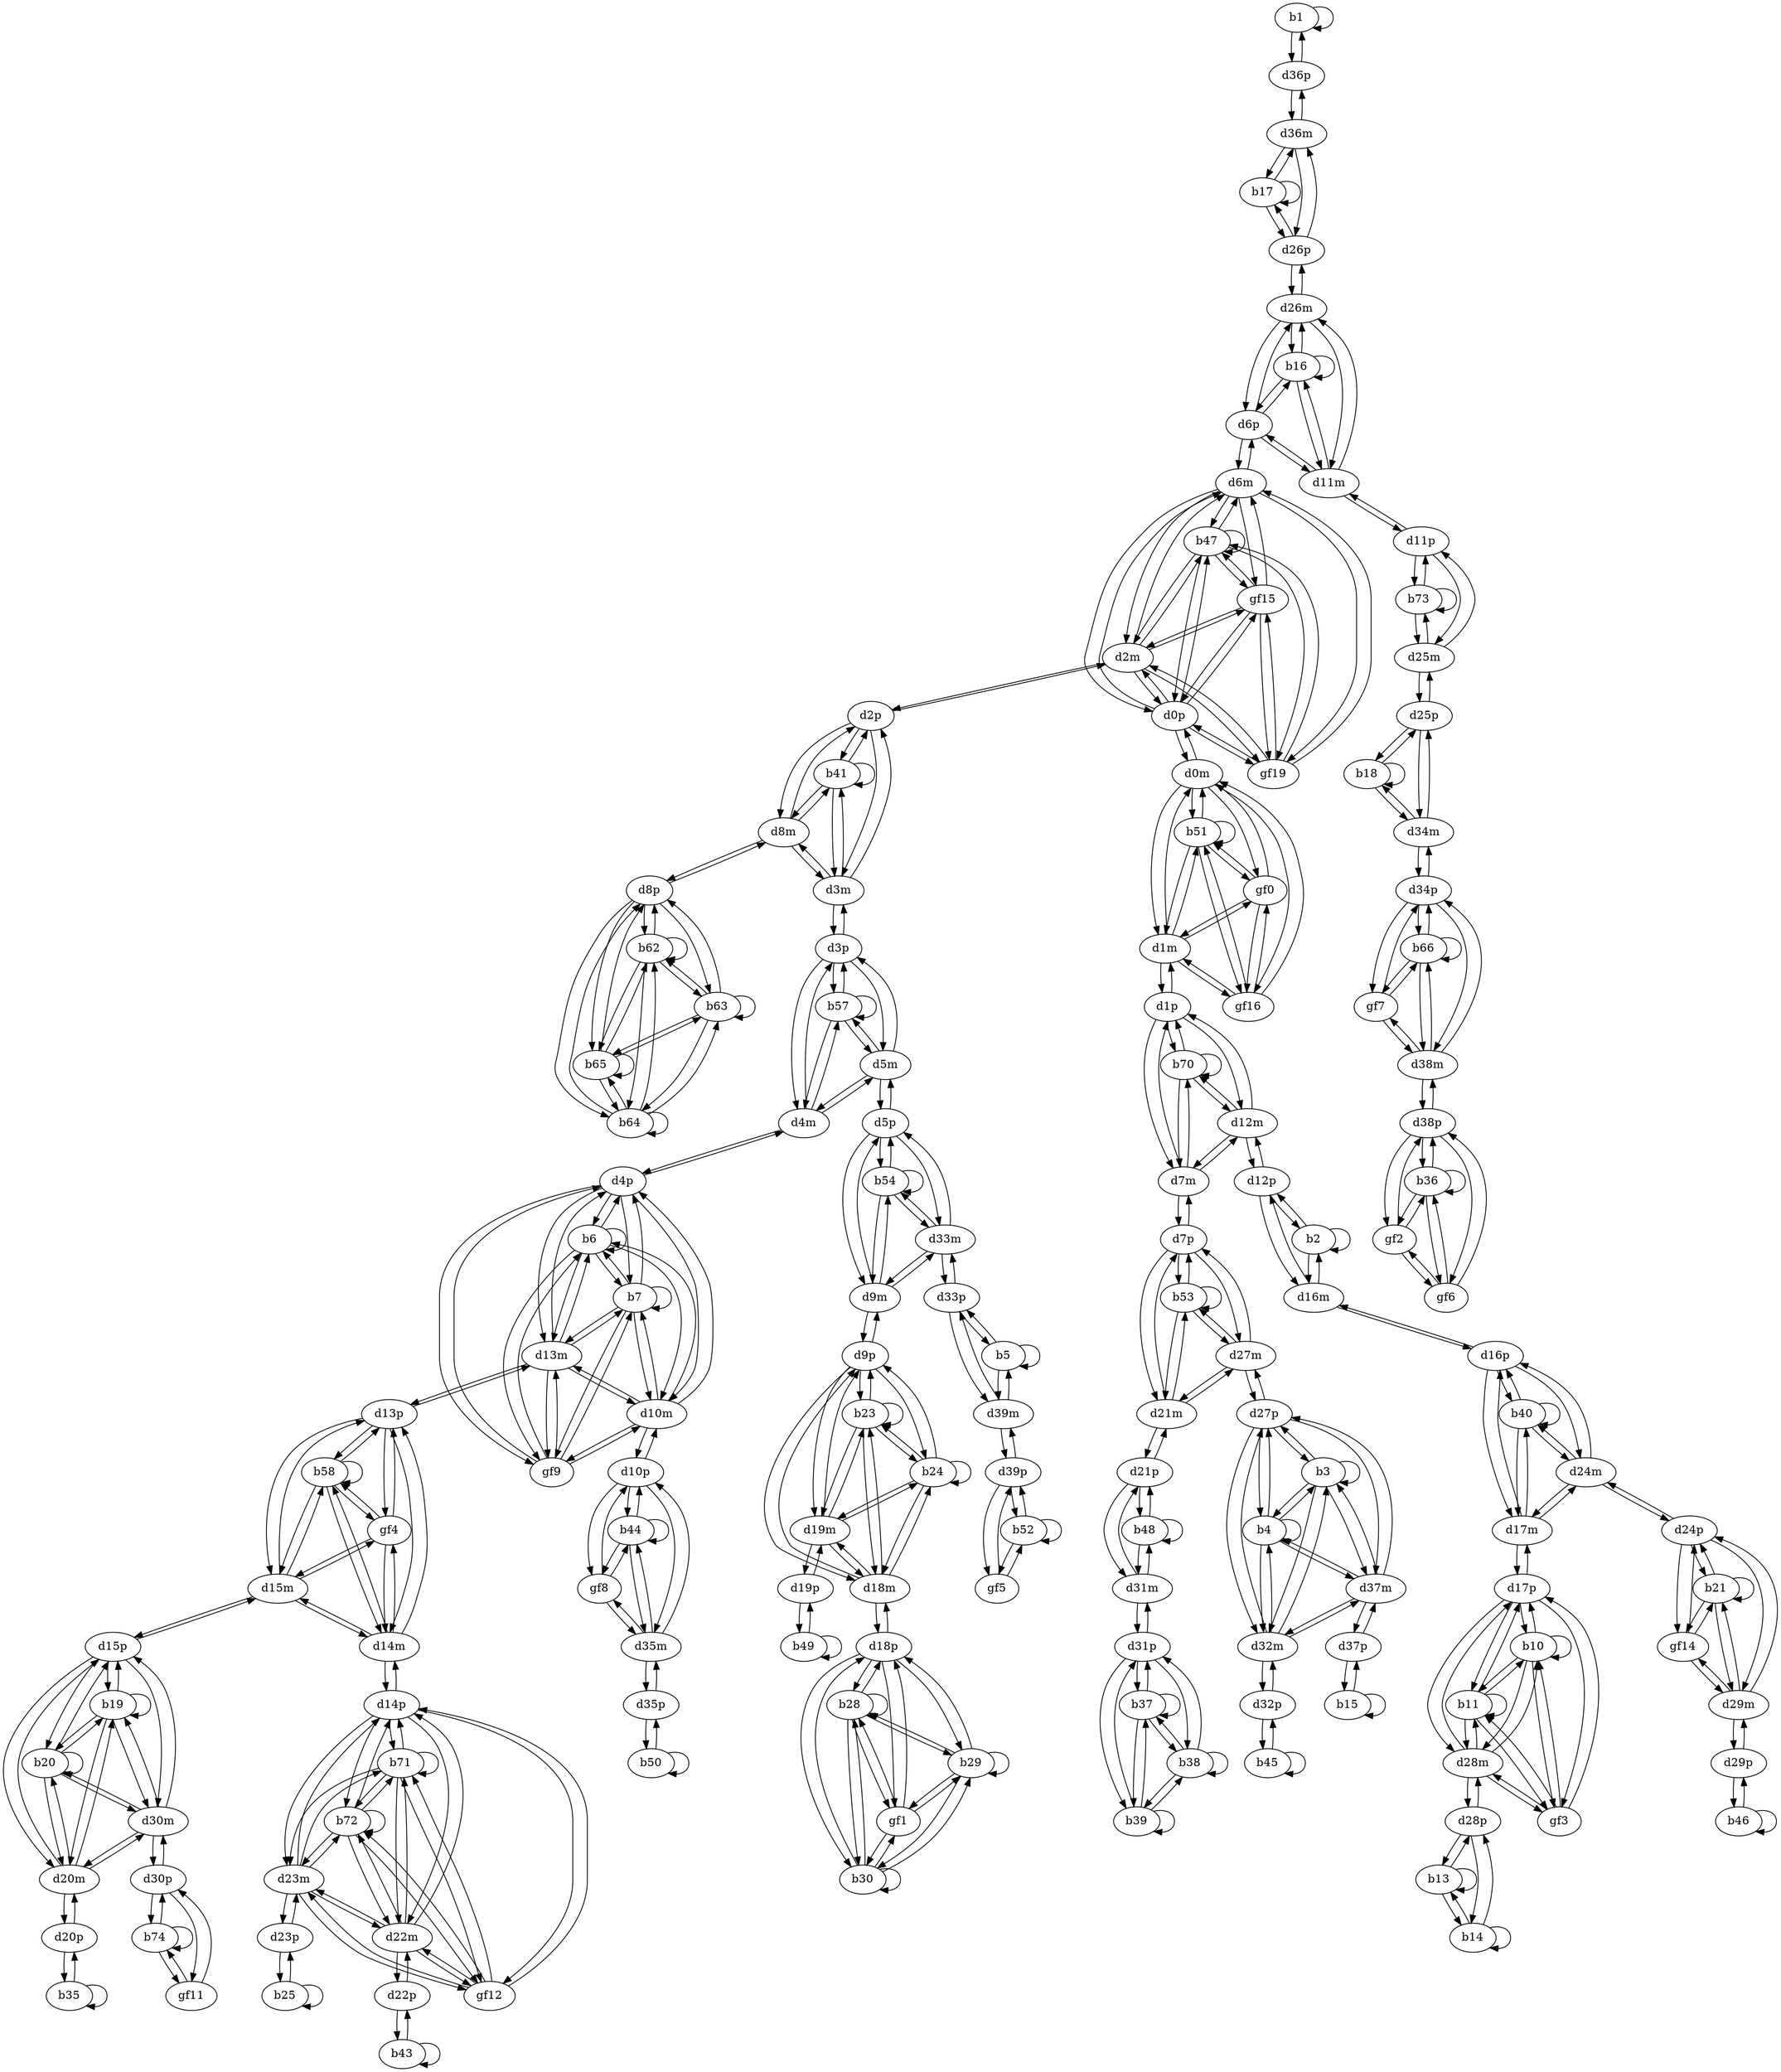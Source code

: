 digraph G {
  b1;
  b2;
  b3;
  b4;
  b5;
  b6;
  b7;
  gf9;
  b10;
  b11;
  gf3;
  b13;
  b14;
  b15;
  b16;
  b17;
  b18;
  b19;
  b20;
  b21;
  gf14;
  b23;
  b24;
  b25;
  b28;
  b29;
  b30;
  gf1;
  b35;
  b36;
  gf2;
  gf6;
  b37;
  b38;
  b39;
  b40;
  b41;
  b43;
  b44;
  gf8;
  b45;
  b46;
  b47;
  gf15;
  gf19;
  b48;
  b49;
  b50;
  b51;
  gf0;
  gf16;
  b52;
  gf5;
  b53;
  b54;
  b57;
  b58;
  gf4;
  b62;
  b63;
  b64;
  b65;
  b66;
  gf7;
  b70;
  b71;
  b72;
  gf12;
  b73;
  b74;
  gf11;
  d0m;
  d0p;
  d1m;
  d1p;
  d2m;
  d2p;
  d3m;
  d3p;
  d4m;
  d4p;
  d5m;
  d5p;
  d6m;
  d6p;
  d7m;
  d7p;
  d8m;
  d8p;
  d9m;
  d9p;
  d10m;
  d10p;
  d11m;
  d11p;
  d12m;
  d12p;
  d13m;
  d13p;
  d14m;
  d14p;
  d15m;
  d15p;
  d16m;
  d16p;
  d17m;
  d17p;
  d18m;
  d18p;
  d19m;
  d19p;
  d20m;
  d20p;
  d21m;
  d21p;
  d22m;
  d22p;
  d23m;
  d23p;
  d24m;
  d24p;
  d25m;
  d25p;
  d26m;
  d26p;
  d27m;
  d27p;
  d28m;
  d28p;
  d29m;
  d29p;
  d30m;
  d30p;
  d31m;
  d31p;
  d32m;
  d32p;
  d33m;
  d33p;
  d34m;
  d34p;
  d35m;
  d35p;
  d36m;
  d36p;
  d37m;
  d37p;
  d38m;
  d38p;
  d39m;
  d39p;
  b1 -> b1;
  b2 -> b2;
  b3 -> b3;
  b3 -> b4;
  b4 -> b3;
  b4 -> b4;
  b5 -> b5;
  b6 -> b6;
  b6 -> b7;
  b6 -> gf9;
  b7 -> b6;
  b7 -> b7;
  b7 -> gf9;
  gf9 -> b6;
  gf9 -> b7;
  b10 -> b10;
  b10 -> b11;
  b10 -> gf3;
  b11 -> b10;
  b11 -> b11;
  b11 -> gf3;
  gf3 -> b10;
  gf3 -> b11;
  b13 -> b13;
  b13 -> b14;
  b14 -> b13;
  b14 -> b14;
  b15 -> b15;
  b16 -> b16;
  b17 -> b17;
  b18 -> b18;
  b19 -> b19;
  b19 -> b20;
  b20 -> b19;
  b20 -> b20;
  b21 -> b21;
  b21 -> gf14;
  gf14 -> b21;
  b23 -> b23;
  b23 -> b24;
  b24 -> b23;
  b24 -> b24;
  b25 -> b25;
  b28 -> b28;
  b28 -> b29;
  b28 -> b30;
  b28 -> gf1;
  b29 -> b28;
  b29 -> b29;
  b29 -> b30;
  b29 -> gf1;
  b30 -> b28;
  b30 -> b29;
  b30 -> b30;
  b30 -> gf1;
  gf1 -> b28;
  gf1 -> b29;
  gf1 -> b30;
  b35 -> b35;
  b36 -> b36;
  b36 -> gf2;
  b36 -> gf6;
  gf2 -> b36;
  gf2 -> gf6;
  gf6 -> b36;
  gf6 -> gf2;
  b37 -> b37;
  b37 -> b38;
  b37 -> b39;
  b38 -> b37;
  b38 -> b38;
  b38 -> b39;
  b39 -> b37;
  b39 -> b38;
  b39 -> b39;
  b40 -> b40;
  b41 -> b41;
  b43 -> b43;
  b44 -> b44;
  b44 -> gf8;
  gf8 -> b44;
  b45 -> b45;
  b46 -> b46;
  b47 -> b47;
  b47 -> gf15;
  b47 -> gf19;
  gf15 -> b47;
  gf15 -> gf19;
  gf19 -> b47;
  gf19 -> gf15;
  b48 -> b48;
  b49 -> b49;
  b50 -> b50;
  b51 -> b51;
  b51 -> gf0;
  b51 -> gf16;
  gf0 -> b51;
  gf0 -> gf16;
  gf16 -> b51;
  gf16 -> gf0;
  b52 -> b52;
  b52 -> gf5;
  gf5 -> b52;
  b53 -> b53;
  b54 -> b54;
  b57 -> b57;
  b58 -> b58;
  b58 -> gf4;
  gf4 -> b58;
  b62 -> b62;
  b62 -> b63;
  b62 -> b64;
  b62 -> b65;
  b63 -> b62;
  b63 -> b63;
  b63 -> b64;
  b63 -> b65;
  b64 -> b62;
  b64 -> b63;
  b64 -> b64;
  b64 -> b65;
  b65 -> b62;
  b65 -> b63;
  b65 -> b64;
  b65 -> b65;
  b66 -> b66;
  b66 -> gf7;
  gf7 -> b66;
  b70 -> b70;
  b71 -> b71;
  b71 -> b72;
  b71 -> gf12;
  b72 -> b71;
  b72 -> b72;
  b72 -> gf12;
  gf12 -> b71;
  gf12 -> b72;
  b73 -> b73;
  b74 -> b74;
  b74 -> gf11;
  gf11 -> b74;
  d0m -> d0p;
  d0p -> d0m;
  b51 -> d0m;
  d0m -> b51;
  gf0 -> d0m;
  d0m -> gf0;
  gf16 -> d0m;
  d0m -> gf16;
  b47 -> d0p;
  d0p -> b47;
  gf15 -> d0p;
  d0p -> gf15;
  gf19 -> d0p;
  d0p -> gf19;
  d1m -> d1p;
  d1p -> d1m;
  b51 -> d1m;
  d1m -> b51;
  gf0 -> d1m;
  d1m -> gf0;
  gf16 -> d1m;
  d1m -> gf16;
  b70 -> d1p;
  d1p -> b70;
  d2m -> d2p;
  d2p -> d2m;
  b47 -> d2m;
  d2m -> b47;
  gf15 -> d2m;
  d2m -> gf15;
  gf19 -> d2m;
  d2m -> gf19;
  b41 -> d2p;
  d2p -> b41;
  d3m -> d3p;
  d3p -> d3m;
  b41 -> d3m;
  d3m -> b41;
  b57 -> d3p;
  d3p -> b57;
  d4m -> d4p;
  d4p -> d4m;
  b57 -> d4m;
  d4m -> b57;
  b6 -> d4p;
  d4p -> b6;
  b7 -> d4p;
  d4p -> b7;
  gf9 -> d4p;
  d4p -> gf9;
  d5m -> d5p;
  d5p -> d5m;
  b57 -> d5m;
  d5m -> b57;
  b54 -> d5p;
  d5p -> b54;
  d6m -> d6p;
  d6p -> d6m;
  b47 -> d6m;
  d6m -> b47;
  gf15 -> d6m;
  d6m -> gf15;
  gf19 -> d6m;
  d6m -> gf19;
  b16 -> d6p;
  d6p -> b16;
  d7m -> d7p;
  d7p -> d7m;
  b70 -> d7m;
  d7m -> b70;
  b53 -> d7p;
  d7p -> b53;
  d8m -> d8p;
  d8p -> d8m;
  b41 -> d8m;
  d8m -> b41;
  b62 -> d8p;
  d8p -> b62;
  b63 -> d8p;
  d8p -> b63;
  b64 -> d8p;
  d8p -> b64;
  b65 -> d8p;
  d8p -> b65;
  d9m -> d9p;
  d9p -> d9m;
  b54 -> d9m;
  d9m -> b54;
  b23 -> d9p;
  d9p -> b23;
  b24 -> d9p;
  d9p -> b24;
  d10m -> d10p;
  d10p -> d10m;
  b6 -> d10m;
  d10m -> b6;
  b7 -> d10m;
  d10m -> b7;
  gf9 -> d10m;
  d10m -> gf9;
  b44 -> d10p;
  d10p -> b44;
  gf8 -> d10p;
  d10p -> gf8;
  d11m -> d11p;
  d11p -> d11m;
  b16 -> d11m;
  d11m -> b16;
  b73 -> d11p;
  d11p -> b73;
  d12m -> d12p;
  d12p -> d12m;
  b70 -> d12m;
  d12m -> b70;
  b2 -> d12p;
  d12p -> b2;
  d13m -> d13p;
  d13p -> d13m;
  b6 -> d13m;
  d13m -> b6;
  b7 -> d13m;
  d13m -> b7;
  gf9 -> d13m;
  d13m -> gf9;
  b58 -> d13p;
  d13p -> b58;
  gf4 -> d13p;
  d13p -> gf4;
  d14m -> d14p;
  d14p -> d14m;
  b58 -> d14m;
  d14m -> b58;
  gf4 -> d14m;
  d14m -> gf4;
  b71 -> d14p;
  d14p -> b71;
  b72 -> d14p;
  d14p -> b72;
  gf12 -> d14p;
  d14p -> gf12;
  d15m -> d15p;
  d15p -> d15m;
  b58 -> d15m;
  d15m -> b58;
  gf4 -> d15m;
  d15m -> gf4;
  b19 -> d15p;
  d15p -> b19;
  b20 -> d15p;
  d15p -> b20;
  d16m -> d16p;
  d16p -> d16m;
  b2 -> d16m;
  d16m -> b2;
  b40 -> d16p;
  d16p -> b40;
  d17m -> d17p;
  d17p -> d17m;
  b40 -> d17m;
  d17m -> b40;
  b10 -> d17p;
  d17p -> b10;
  b11 -> d17p;
  d17p -> b11;
  gf3 -> d17p;
  d17p -> gf3;
  d18m -> d18p;
  d18p -> d18m;
  b23 -> d18m;
  d18m -> b23;
  b24 -> d18m;
  d18m -> b24;
  b28 -> d18p;
  d18p -> b28;
  b29 -> d18p;
  d18p -> b29;
  b30 -> d18p;
  d18p -> b30;
  gf1 -> d18p;
  d18p -> gf1;
  d19m -> d19p;
  d19p -> d19m;
  b23 -> d19m;
  d19m -> b23;
  b24 -> d19m;
  d19m -> b24;
  b49 -> d19p;
  d19p -> b49;
  d20m -> d20p;
  d20p -> d20m;
  b19 -> d20m;
  d20m -> b19;
  b20 -> d20m;
  d20m -> b20;
  b35 -> d20p;
  d20p -> b35;
  d21m -> d21p;
  d21p -> d21m;
  b53 -> d21m;
  d21m -> b53;
  b48 -> d21p;
  d21p -> b48;
  d22m -> d22p;
  d22p -> d22m;
  b71 -> d22m;
  d22m -> b71;
  b72 -> d22m;
  d22m -> b72;
  gf12 -> d22m;
  d22m -> gf12;
  b43 -> d22p;
  d22p -> b43;
  d23m -> d23p;
  d23p -> d23m;
  b71 -> d23m;
  d23m -> b71;
  b72 -> d23m;
  d23m -> b72;
  gf12 -> d23m;
  d23m -> gf12;
  b25 -> d23p;
  d23p -> b25;
  d24m -> d24p;
  d24p -> d24m;
  b40 -> d24m;
  d24m -> b40;
  b21 -> d24p;
  d24p -> b21;
  gf14 -> d24p;
  d24p -> gf14;
  d25m -> d25p;
  d25p -> d25m;
  b73 -> d25m;
  d25m -> b73;
  b18 -> d25p;
  d25p -> b18;
  d26m -> d26p;
  d26p -> d26m;
  b16 -> d26m;
  d26m -> b16;
  b17 -> d26p;
  d26p -> b17;
  d27m -> d27p;
  d27p -> d27m;
  b53 -> d27m;
  d27m -> b53;
  b3 -> d27p;
  d27p -> b3;
  b4 -> d27p;
  d27p -> b4;
  d28m -> d28p;
  d28p -> d28m;
  b10 -> d28m;
  d28m -> b10;
  b11 -> d28m;
  d28m -> b11;
  gf3 -> d28m;
  d28m -> gf3;
  b13 -> d28p;
  d28p -> b13;
  b14 -> d28p;
  d28p -> b14;
  d29m -> d29p;
  d29p -> d29m;
  b21 -> d29m;
  d29m -> b21;
  gf14 -> d29m;
  d29m -> gf14;
  b46 -> d29p;
  d29p -> b46;
  d30m -> d30p;
  d30p -> d30m;
  b19 -> d30m;
  d30m -> b19;
  b20 -> d30m;
  d30m -> b20;
  b74 -> d30p;
  d30p -> b74;
  gf11 -> d30p;
  d30p -> gf11;
  d31m -> d31p;
  d31p -> d31m;
  b48 -> d31m;
  d31m -> b48;
  b37 -> d31p;
  d31p -> b37;
  b38 -> d31p;
  d31p -> b38;
  b39 -> d31p;
  d31p -> b39;
  d32m -> d32p;
  d32p -> d32m;
  b3 -> d32m;
  d32m -> b3;
  b4 -> d32m;
  d32m -> b4;
  b45 -> d32p;
  d32p -> b45;
  d33m -> d33p;
  d33p -> d33m;
  b54 -> d33m;
  d33m -> b54;
  b5 -> d33p;
  d33p -> b5;
  d34m -> d34p;
  d34p -> d34m;
  b18 -> d34m;
  d34m -> b18;
  b66 -> d34p;
  d34p -> b66;
  gf7 -> d34p;
  d34p -> gf7;
  d35m -> d35p;
  d35p -> d35m;
  b44 -> d35m;
  d35m -> b44;
  gf8 -> d35m;
  d35m -> gf8;
  b50 -> d35p;
  d35p -> b50;
  d36m -> d36p;
  d36p -> d36m;
  b17 -> d36m;
  d36m -> b17;
  b1 -> d36p;
  d36p -> b1;
  d37m -> d37p;
  d37p -> d37m;
  b3 -> d37m;
  d37m -> b3;
  b4 -> d37m;
  d37m -> b4;
  b15 -> d37p;
  d37p -> b15;
  d38m -> d38p;
  d38p -> d38m;
  b66 -> d38m;
  d38m -> b66;
  gf7 -> d38m;
  d38m -> gf7;
  b36 -> d38p;
  d38p -> b36;
  gf2 -> d38p;
  d38p -> gf2;
  gf6 -> d38p;
  d38p -> gf6;
  d39m -> d39p;
  d39p -> d39m;
  b5 -> d39m;
  d39m -> b5;
  b52 -> d39p;
  d39p -> b52;
  gf5 -> d39p;
  d39p -> gf5;
  d12p -> d16m;
  d16m -> d12p;
  d27p -> d32m;
  d27p -> d37m;
  d32m -> d27p;
  d32m -> d37m;
  d37m -> d27p;
  d37m -> d32m;
  d33p -> d39m;
  d39m -> d33p;
  d4p -> d10m;
  d4p -> d13m;
  d10m -> d4p;
  d10m -> d13m;
  d13m -> d4p;
  d13m -> d10m;
  d17p -> d28m;
  d28m -> d17p;
  d6p -> d11m;
  d6p -> d26m;
  d11m -> d6p;
  d11m -> d26m;
  d26m -> d6p;
  d26m -> d11m;
  d26p -> d36m;
  d36m -> d26p;
  d25p -> d34m;
  d34m -> d25p;
  d15p -> d20m;
  d15p -> d30m;
  d20m -> d15p;
  d20m -> d30m;
  d30m -> d15p;
  d30m -> d20m;
  d24p -> d29m;
  d29m -> d24p;
  d9p -> d18m;
  d9p -> d19m;
  d18m -> d9p;
  d18m -> d19m;
  d19m -> d9p;
  d19m -> d18m;
  d16p -> d17m;
  d16p -> d24m;
  d17m -> d16p;
  d17m -> d24m;
  d24m -> d16p;
  d24m -> d17m;
  d2p -> d3m;
  d2p -> d8m;
  d3m -> d2p;
  d3m -> d8m;
  d8m -> d2p;
  d8m -> d3m;
  d10p -> d35m;
  d35m -> d10p;
  d0p -> d2m;
  d0p -> d6m;
  d2m -> d0p;
  d2m -> d6m;
  d6m -> d0p;
  d6m -> d2m;
  d21p -> d31m;
  d31m -> d21p;
  d0m -> d1m;
  d1m -> d0m;
  d7p -> d21m;
  d7p -> d27m;
  d21m -> d7p;
  d21m -> d27m;
  d27m -> d7p;
  d27m -> d21m;
  d5p -> d9m;
  d5p -> d33m;
  d9m -> d5p;
  d9m -> d33m;
  d33m -> d5p;
  d33m -> d9m;
  d3p -> d4m;
  d3p -> d5m;
  d4m -> d3p;
  d4m -> d5m;
  d5m -> d3p;
  d5m -> d4m;
  d13p -> d14m;
  d13p -> d15m;
  d14m -> d13p;
  d14m -> d15m;
  d15m -> d13p;
  d15m -> d14m;
  d34p -> d38m;
  d38m -> d34p;
  d1p -> d7m;
  d1p -> d12m;
  d7m -> d1p;
  d7m -> d12m;
  d12m -> d1p;
  d12m -> d7m;
  d14p -> d22m;
  d14p -> d23m;
  d22m -> d14p;
  d22m -> d23m;
  d23m -> d14p;
  d23m -> d22m;
  d11p -> d25m;
  d25m -> d11p;
}
